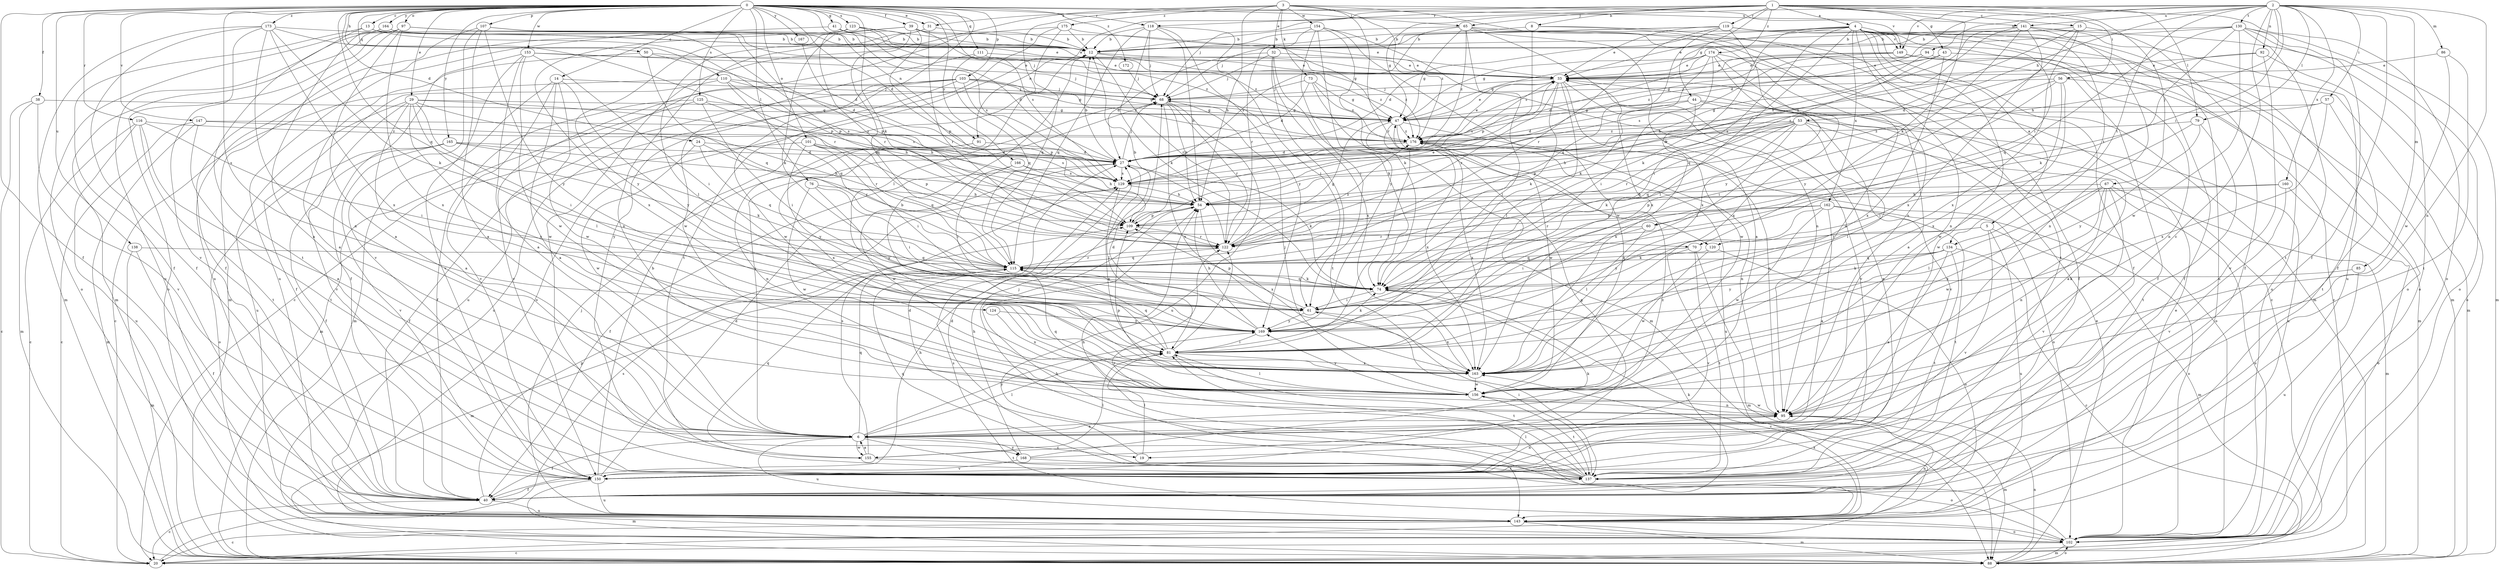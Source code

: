 strict digraph  {
0;
1;
2;
3;
4;
5;
6;
8;
12;
13;
14;
15;
19;
20;
24;
27;
29;
31;
32;
33;
38;
39;
40;
41;
43;
44;
47;
50;
53;
54;
56;
57;
60;
61;
65;
67;
68;
70;
73;
74;
76;
79;
81;
85;
86;
88;
91;
92;
94;
95;
97;
101;
102;
103;
107;
109;
110;
111;
115;
116;
118;
119;
120;
122;
123;
124;
125;
129;
130;
134;
137;
138;
141;
143;
147;
149;
150;
153;
154;
155;
156;
160;
162;
163;
164;
165;
166;
167;
168;
169;
172;
173;
174;
175;
176;
0 -> 13  [label=c];
0 -> 14  [label=c];
0 -> 24  [label=d];
0 -> 27  [label=d];
0 -> 29  [label=e];
0 -> 31  [label=e];
0 -> 38  [label=f];
0 -> 39  [label=f];
0 -> 40  [label=f];
0 -> 41  [label=g];
0 -> 50  [label=h];
0 -> 65  [label=j];
0 -> 70  [label=k];
0 -> 76  [label=l];
0 -> 91  [label=n];
0 -> 97  [label=o];
0 -> 101  [label=o];
0 -> 103  [label=p];
0 -> 107  [label=p];
0 -> 110  [label=q];
0 -> 111  [label=q];
0 -> 115  [label=q];
0 -> 116  [label=r];
0 -> 118  [label=r];
0 -> 123  [label=s];
0 -> 124  [label=s];
0 -> 125  [label=s];
0 -> 129  [label=s];
0 -> 138  [label=u];
0 -> 141  [label=u];
0 -> 147  [label=v];
0 -> 153  [label=w];
0 -> 164  [label=y];
0 -> 165  [label=y];
0 -> 166  [label=y];
0 -> 167  [label=y];
0 -> 168  [label=y];
0 -> 172  [label=z];
0 -> 173  [label=z];
1 -> 4  [label=a];
1 -> 8  [label=b];
1 -> 15  [label=c];
1 -> 31  [label=e];
1 -> 43  [label=g];
1 -> 44  [label=g];
1 -> 56  [label=i];
1 -> 65  [label=j];
1 -> 67  [label=j];
1 -> 68  [label=j];
1 -> 70  [label=k];
1 -> 79  [label=l];
1 -> 91  [label=n];
1 -> 102  [label=o];
1 -> 118  [label=r];
1 -> 119  [label=r];
1 -> 174  [label=z];
2 -> 19  [label=c];
2 -> 27  [label=d];
2 -> 40  [label=f];
2 -> 47  [label=g];
2 -> 53  [label=h];
2 -> 54  [label=h];
2 -> 57  [label=i];
2 -> 60  [label=i];
2 -> 79  [label=l];
2 -> 85  [label=m];
2 -> 86  [label=m];
2 -> 92  [label=n];
2 -> 94  [label=n];
2 -> 95  [label=n];
2 -> 130  [label=t];
2 -> 134  [label=t];
2 -> 141  [label=u];
2 -> 149  [label=v];
2 -> 160  [label=x];
3 -> 32  [label=e];
3 -> 54  [label=h];
3 -> 73  [label=k];
3 -> 81  [label=l];
3 -> 95  [label=n];
3 -> 120  [label=r];
3 -> 149  [label=v];
3 -> 154  [label=w];
3 -> 155  [label=w];
3 -> 175  [label=z];
3 -> 176  [label=z];
4 -> 5  [label=a];
4 -> 12  [label=b];
4 -> 27  [label=d];
4 -> 33  [label=e];
4 -> 40  [label=f];
4 -> 60  [label=i];
4 -> 61  [label=i];
4 -> 74  [label=k];
4 -> 81  [label=l];
4 -> 95  [label=n];
4 -> 102  [label=o];
4 -> 134  [label=t];
4 -> 143  [label=u];
4 -> 149  [label=v];
4 -> 155  [label=w];
4 -> 162  [label=x];
5 -> 74  [label=k];
5 -> 88  [label=m];
5 -> 120  [label=r];
5 -> 143  [label=u];
5 -> 150  [label=v];
6 -> 19  [label=c];
6 -> 40  [label=f];
6 -> 68  [label=j];
6 -> 81  [label=l];
6 -> 115  [label=q];
6 -> 137  [label=t];
6 -> 143  [label=u];
6 -> 155  [label=w];
6 -> 168  [label=y];
6 -> 169  [label=y];
8 -> 12  [label=b];
8 -> 20  [label=c];
8 -> 109  [label=p];
8 -> 137  [label=t];
12 -> 33  [label=e];
12 -> 102  [label=o];
12 -> 122  [label=r];
12 -> 176  [label=z];
13 -> 12  [label=b];
13 -> 33  [label=e];
13 -> 40  [label=f];
13 -> 109  [label=p];
13 -> 137  [label=t];
14 -> 6  [label=a];
14 -> 68  [label=j];
14 -> 88  [label=m];
14 -> 150  [label=v];
14 -> 156  [label=w];
14 -> 169  [label=y];
15 -> 12  [label=b];
15 -> 40  [label=f];
15 -> 129  [label=s];
15 -> 163  [label=x];
15 -> 169  [label=y];
19 -> 27  [label=d];
19 -> 81  [label=l];
20 -> 129  [label=s];
24 -> 27  [label=d];
24 -> 115  [label=q];
24 -> 122  [label=r];
24 -> 156  [label=w];
27 -> 12  [label=b];
27 -> 40  [label=f];
27 -> 68  [label=j];
27 -> 74  [label=k];
27 -> 81  [label=l];
27 -> 129  [label=s];
29 -> 6  [label=a];
29 -> 47  [label=g];
29 -> 54  [label=h];
29 -> 61  [label=i];
29 -> 81  [label=l];
29 -> 129  [label=s];
29 -> 143  [label=u];
29 -> 150  [label=v];
29 -> 163  [label=x];
31 -> 12  [label=b];
31 -> 81  [label=l];
31 -> 95  [label=n];
31 -> 122  [label=r];
32 -> 27  [label=d];
32 -> 33  [label=e];
32 -> 68  [label=j];
32 -> 74  [label=k];
32 -> 137  [label=t];
32 -> 163  [label=x];
33 -> 68  [label=j];
33 -> 74  [label=k];
33 -> 81  [label=l];
33 -> 122  [label=r];
33 -> 129  [label=s];
33 -> 150  [label=v];
33 -> 156  [label=w];
38 -> 20  [label=c];
38 -> 47  [label=g];
38 -> 88  [label=m];
38 -> 150  [label=v];
39 -> 12  [label=b];
39 -> 33  [label=e];
39 -> 74  [label=k];
39 -> 109  [label=p];
39 -> 115  [label=q];
39 -> 169  [label=y];
39 -> 176  [label=z];
40 -> 20  [label=c];
40 -> 54  [label=h];
40 -> 74  [label=k];
40 -> 109  [label=p];
40 -> 143  [label=u];
41 -> 12  [label=b];
41 -> 27  [label=d];
41 -> 129  [label=s];
41 -> 143  [label=u];
43 -> 33  [label=e];
43 -> 40  [label=f];
43 -> 115  [label=q];
43 -> 163  [label=x];
43 -> 176  [label=z];
44 -> 27  [label=d];
44 -> 47  [label=g];
44 -> 102  [label=o];
44 -> 150  [label=v];
44 -> 163  [label=x];
47 -> 33  [label=e];
47 -> 81  [label=l];
47 -> 95  [label=n];
47 -> 156  [label=w];
47 -> 163  [label=x];
47 -> 176  [label=z];
50 -> 6  [label=a];
50 -> 27  [label=d];
50 -> 33  [label=e];
50 -> 115  [label=q];
53 -> 6  [label=a];
53 -> 27  [label=d];
53 -> 54  [label=h];
53 -> 61  [label=i];
53 -> 74  [label=k];
53 -> 81  [label=l];
53 -> 109  [label=p];
53 -> 115  [label=q];
53 -> 122  [label=r];
53 -> 143  [label=u];
53 -> 176  [label=z];
54 -> 109  [label=p];
54 -> 163  [label=x];
56 -> 61  [label=i];
56 -> 68  [label=j];
56 -> 88  [label=m];
56 -> 129  [label=s];
56 -> 156  [label=w];
56 -> 163  [label=x];
57 -> 47  [label=g];
57 -> 137  [label=t];
57 -> 163  [label=x];
57 -> 176  [label=z];
60 -> 61  [label=i];
60 -> 81  [label=l];
60 -> 122  [label=r];
61 -> 109  [label=p];
61 -> 163  [label=x];
61 -> 169  [label=y];
65 -> 6  [label=a];
65 -> 12  [label=b];
65 -> 47  [label=g];
65 -> 81  [label=l];
65 -> 88  [label=m];
65 -> 95  [label=n];
65 -> 129  [label=s];
65 -> 163  [label=x];
65 -> 176  [label=z];
67 -> 54  [label=h];
67 -> 81  [label=l];
67 -> 88  [label=m];
67 -> 95  [label=n];
67 -> 102  [label=o];
67 -> 150  [label=v];
67 -> 156  [label=w];
67 -> 163  [label=x];
68 -> 47  [label=g];
68 -> 54  [label=h];
68 -> 122  [label=r];
68 -> 143  [label=u];
68 -> 163  [label=x];
70 -> 88  [label=m];
70 -> 115  [label=q];
70 -> 137  [label=t];
70 -> 150  [label=v];
73 -> 27  [label=d];
73 -> 47  [label=g];
73 -> 68  [label=j];
73 -> 88  [label=m];
73 -> 176  [label=z];
74 -> 20  [label=c];
74 -> 61  [label=i];
74 -> 115  [label=q];
76 -> 54  [label=h];
76 -> 61  [label=i];
76 -> 156  [label=w];
76 -> 169  [label=y];
79 -> 61  [label=i];
79 -> 137  [label=t];
79 -> 169  [label=y];
79 -> 176  [label=z];
81 -> 12  [label=b];
81 -> 115  [label=q];
81 -> 122  [label=r];
81 -> 137  [label=t];
81 -> 163  [label=x];
85 -> 74  [label=k];
85 -> 143  [label=u];
86 -> 33  [label=e];
86 -> 137  [label=t];
86 -> 156  [label=w];
88 -> 33  [label=e];
88 -> 95  [label=n];
88 -> 102  [label=o];
91 -> 27  [label=d];
91 -> 95  [label=n];
91 -> 163  [label=x];
92 -> 27  [label=d];
92 -> 33  [label=e];
92 -> 102  [label=o];
92 -> 150  [label=v];
94 -> 33  [label=e];
94 -> 47  [label=g];
94 -> 54  [label=h];
94 -> 95  [label=n];
95 -> 6  [label=a];
95 -> 88  [label=m];
95 -> 156  [label=w];
97 -> 6  [label=a];
97 -> 12  [label=b];
97 -> 40  [label=f];
97 -> 88  [label=m];
97 -> 102  [label=o];
97 -> 109  [label=p];
97 -> 143  [label=u];
97 -> 163  [label=x];
101 -> 27  [label=d];
101 -> 40  [label=f];
101 -> 61  [label=i];
101 -> 109  [label=p];
101 -> 115  [label=q];
101 -> 129  [label=s];
101 -> 169  [label=y];
102 -> 20  [label=c];
102 -> 33  [label=e];
102 -> 54  [label=h];
102 -> 88  [label=m];
102 -> 129  [label=s];
103 -> 47  [label=g];
103 -> 68  [label=j];
103 -> 102  [label=o];
103 -> 109  [label=p];
103 -> 143  [label=u];
103 -> 150  [label=v];
103 -> 156  [label=w];
103 -> 176  [label=z];
107 -> 6  [label=a];
107 -> 12  [label=b];
107 -> 88  [label=m];
107 -> 150  [label=v];
107 -> 169  [label=y];
107 -> 176  [label=z];
109 -> 33  [label=e];
109 -> 122  [label=r];
110 -> 20  [label=c];
110 -> 40  [label=f];
110 -> 47  [label=g];
110 -> 68  [label=j];
110 -> 115  [label=q];
110 -> 129  [label=s];
111 -> 33  [label=e];
111 -> 115  [label=q];
111 -> 156  [label=w];
111 -> 176  [label=z];
115 -> 74  [label=k];
115 -> 88  [label=m];
115 -> 122  [label=r];
116 -> 6  [label=a];
116 -> 20  [label=c];
116 -> 61  [label=i];
116 -> 137  [label=t];
116 -> 143  [label=u];
116 -> 176  [label=z];
118 -> 12  [label=b];
118 -> 54  [label=h];
118 -> 61  [label=i];
118 -> 68  [label=j];
118 -> 74  [label=k];
118 -> 115  [label=q];
118 -> 169  [label=y];
119 -> 12  [label=b];
119 -> 20  [label=c];
119 -> 33  [label=e];
119 -> 68  [label=j];
119 -> 88  [label=m];
119 -> 102  [label=o];
119 -> 115  [label=q];
119 -> 122  [label=r];
119 -> 163  [label=x];
120 -> 115  [label=q];
120 -> 143  [label=u];
120 -> 156  [label=w];
122 -> 12  [label=b];
122 -> 47  [label=g];
122 -> 115  [label=q];
122 -> 176  [label=z];
123 -> 12  [label=b];
123 -> 33  [label=e];
123 -> 68  [label=j];
123 -> 122  [label=r];
123 -> 143  [label=u];
123 -> 163  [label=x];
124 -> 163  [label=x];
124 -> 169  [label=y];
125 -> 40  [label=f];
125 -> 47  [label=g];
125 -> 54  [label=h];
125 -> 61  [label=i];
125 -> 88  [label=m];
129 -> 54  [label=h];
129 -> 163  [label=x];
130 -> 12  [label=b];
130 -> 40  [label=f];
130 -> 47  [label=g];
130 -> 74  [label=k];
130 -> 88  [label=m];
130 -> 102  [label=o];
130 -> 115  [label=q];
130 -> 137  [label=t];
130 -> 156  [label=w];
134 -> 6  [label=a];
134 -> 20  [label=c];
134 -> 74  [label=k];
134 -> 115  [label=q];
134 -> 137  [label=t];
134 -> 169  [label=y];
137 -> 27  [label=d];
137 -> 33  [label=e];
137 -> 54  [label=h];
137 -> 61  [label=i];
137 -> 68  [label=j];
137 -> 115  [label=q];
137 -> 122  [label=r];
138 -> 40  [label=f];
138 -> 88  [label=m];
138 -> 115  [label=q];
141 -> 12  [label=b];
141 -> 95  [label=n];
141 -> 102  [label=o];
141 -> 122  [label=r];
141 -> 129  [label=s];
141 -> 143  [label=u];
141 -> 163  [label=x];
141 -> 169  [label=y];
143 -> 20  [label=c];
143 -> 68  [label=j];
143 -> 81  [label=l];
143 -> 88  [label=m];
143 -> 95  [label=n];
143 -> 102  [label=o];
143 -> 163  [label=x];
147 -> 20  [label=c];
147 -> 88  [label=m];
147 -> 122  [label=r];
147 -> 137  [label=t];
147 -> 176  [label=z];
149 -> 33  [label=e];
149 -> 40  [label=f];
149 -> 88  [label=m];
149 -> 129  [label=s];
149 -> 176  [label=z];
150 -> 12  [label=b];
150 -> 27  [label=d];
150 -> 40  [label=f];
150 -> 47  [label=g];
150 -> 88  [label=m];
150 -> 95  [label=n];
150 -> 143  [label=u];
153 -> 6  [label=a];
153 -> 33  [label=e];
153 -> 40  [label=f];
153 -> 61  [label=i];
153 -> 68  [label=j];
153 -> 150  [label=v];
153 -> 156  [label=w];
154 -> 12  [label=b];
154 -> 61  [label=i];
154 -> 74  [label=k];
154 -> 95  [label=n];
154 -> 122  [label=r];
154 -> 156  [label=w];
154 -> 169  [label=y];
155 -> 6  [label=a];
155 -> 81  [label=l];
155 -> 115  [label=q];
155 -> 129  [label=s];
155 -> 137  [label=t];
156 -> 68  [label=j];
156 -> 81  [label=l];
156 -> 95  [label=n];
156 -> 109  [label=p];
156 -> 115  [label=q];
156 -> 137  [label=t];
156 -> 169  [label=y];
160 -> 54  [label=h];
160 -> 102  [label=o];
160 -> 109  [label=p];
160 -> 150  [label=v];
162 -> 6  [label=a];
162 -> 102  [label=o];
162 -> 109  [label=p];
162 -> 122  [label=r];
162 -> 137  [label=t];
162 -> 156  [label=w];
162 -> 169  [label=y];
163 -> 156  [label=w];
164 -> 6  [label=a];
164 -> 12  [label=b];
164 -> 102  [label=o];
164 -> 109  [label=p];
165 -> 27  [label=d];
165 -> 40  [label=f];
165 -> 54  [label=h];
165 -> 74  [label=k];
165 -> 102  [label=o];
165 -> 150  [label=v];
166 -> 54  [label=h];
166 -> 61  [label=i];
166 -> 129  [label=s];
166 -> 156  [label=w];
167 -> 27  [label=d];
168 -> 54  [label=h];
168 -> 74  [label=k];
168 -> 102  [label=o];
168 -> 150  [label=v];
168 -> 176  [label=z];
169 -> 27  [label=d];
169 -> 54  [label=h];
169 -> 74  [label=k];
169 -> 81  [label=l];
172 -> 68  [label=j];
173 -> 12  [label=b];
173 -> 40  [label=f];
173 -> 74  [label=k];
173 -> 88  [label=m];
173 -> 95  [label=n];
173 -> 122  [label=r];
173 -> 150  [label=v];
173 -> 163  [label=x];
174 -> 6  [label=a];
174 -> 27  [label=d];
174 -> 33  [label=e];
174 -> 40  [label=f];
174 -> 47  [label=g];
174 -> 61  [label=i];
174 -> 74  [label=k];
174 -> 163  [label=x];
175 -> 12  [label=b];
175 -> 20  [label=c];
175 -> 47  [label=g];
175 -> 115  [label=q];
175 -> 137  [label=t];
176 -> 27  [label=d];
176 -> 33  [label=e];
176 -> 95  [label=n];
176 -> 102  [label=o];
176 -> 143  [label=u];
176 -> 163  [label=x];
}
